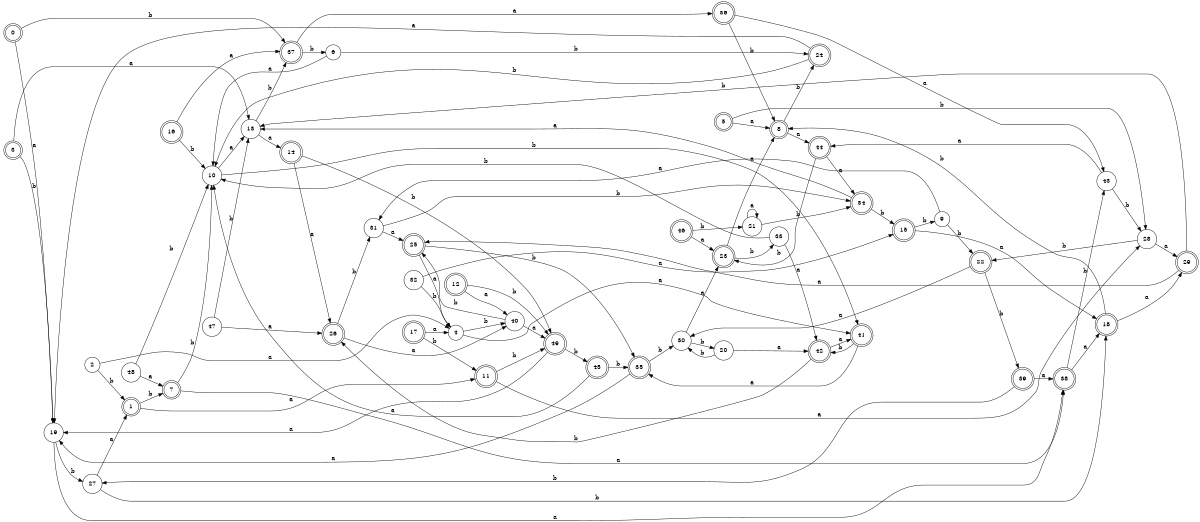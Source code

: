 digraph n40_1 {
__start0 [label="" shape="none"];

rankdir=LR;
size="8,5";

s0 [style="rounded,filled", color="black", fillcolor="white" shape="doublecircle", label="0"];
s1 [style="rounded,filled", color="black", fillcolor="white" shape="doublecircle", label="1"];
s2 [style="filled", color="black", fillcolor="white" shape="circle", label="2"];
s3 [style="rounded,filled", color="black", fillcolor="white" shape="doublecircle", label="3"];
s4 [style="filled", color="black", fillcolor="white" shape="circle", label="4"];
s5 [style="rounded,filled", color="black", fillcolor="white" shape="doublecircle", label="5"];
s6 [style="filled", color="black", fillcolor="white" shape="circle", label="6"];
s7 [style="rounded,filled", color="black", fillcolor="white" shape="doublecircle", label="7"];
s8 [style="rounded,filled", color="black", fillcolor="white" shape="doublecircle", label="8"];
s9 [style="filled", color="black", fillcolor="white" shape="circle", label="9"];
s10 [style="filled", color="black", fillcolor="white" shape="circle", label="10"];
s11 [style="rounded,filled", color="black", fillcolor="white" shape="doublecircle", label="11"];
s12 [style="rounded,filled", color="black", fillcolor="white" shape="doublecircle", label="12"];
s13 [style="filled", color="black", fillcolor="white" shape="circle", label="13"];
s14 [style="rounded,filled", color="black", fillcolor="white" shape="doublecircle", label="14"];
s15 [style="rounded,filled", color="black", fillcolor="white" shape="doublecircle", label="15"];
s16 [style="rounded,filled", color="black", fillcolor="white" shape="doublecircle", label="16"];
s17 [style="rounded,filled", color="black", fillcolor="white" shape="doublecircle", label="17"];
s18 [style="rounded,filled", color="black", fillcolor="white" shape="doublecircle", label="18"];
s19 [style="filled", color="black", fillcolor="white" shape="circle", label="19"];
s20 [style="filled", color="black", fillcolor="white" shape="circle", label="20"];
s21 [style="filled", color="black", fillcolor="white" shape="circle", label="21"];
s22 [style="rounded,filled", color="black", fillcolor="white" shape="doublecircle", label="22"];
s23 [style="rounded,filled", color="black", fillcolor="white" shape="doublecircle", label="23"];
s24 [style="rounded,filled", color="black", fillcolor="white" shape="doublecircle", label="24"];
s25 [style="rounded,filled", color="black", fillcolor="white" shape="doublecircle", label="25"];
s26 [style="rounded,filled", color="black", fillcolor="white" shape="doublecircle", label="26"];
s27 [style="filled", color="black", fillcolor="white" shape="circle", label="27"];
s28 [style="filled", color="black", fillcolor="white" shape="circle", label="28"];
s29 [style="rounded,filled", color="black", fillcolor="white" shape="doublecircle", label="29"];
s30 [style="filled", color="black", fillcolor="white" shape="circle", label="30"];
s31 [style="filled", color="black", fillcolor="white" shape="circle", label="31"];
s32 [style="filled", color="black", fillcolor="white" shape="circle", label="32"];
s33 [style="filled", color="black", fillcolor="white" shape="circle", label="33"];
s34 [style="rounded,filled", color="black", fillcolor="white" shape="doublecircle", label="34"];
s35 [style="rounded,filled", color="black", fillcolor="white" shape="doublecircle", label="35"];
s36 [style="rounded,filled", color="black", fillcolor="white" shape="doublecircle", label="36"];
s37 [style="rounded,filled", color="black", fillcolor="white" shape="doublecircle", label="37"];
s38 [style="rounded,filled", color="black", fillcolor="white" shape="doublecircle", label="38"];
s39 [style="rounded,filled", color="black", fillcolor="white" shape="doublecircle", label="39"];
s40 [style="filled", color="black", fillcolor="white" shape="circle", label="40"];
s41 [style="rounded,filled", color="black", fillcolor="white" shape="doublecircle", label="41"];
s42 [style="rounded,filled", color="black", fillcolor="white" shape="doublecircle", label="42"];
s43 [style="filled", color="black", fillcolor="white" shape="circle", label="43"];
s44 [style="rounded,filled", color="black", fillcolor="white" shape="doublecircle", label="44"];
s45 [style="rounded,filled", color="black", fillcolor="white" shape="doublecircle", label="45"];
s46 [style="rounded,filled", color="black", fillcolor="white" shape="doublecircle", label="46"];
s47 [style="filled", color="black", fillcolor="white" shape="circle", label="47"];
s48 [style="filled", color="black", fillcolor="white" shape="circle", label="48"];
s49 [style="rounded,filled", color="black", fillcolor="white" shape="doublecircle", label="49"];
s0 -> s19 [label="a"];
s0 -> s37 [label="b"];
s1 -> s11 [label="a"];
s1 -> s7 [label="b"];
s2 -> s4 [label="a"];
s2 -> s1 [label="b"];
s3 -> s13 [label="a"];
s3 -> s19 [label="b"];
s4 -> s41 [label="a"];
s4 -> s40 [label="b"];
s5 -> s8 [label="a"];
s5 -> s28 [label="b"];
s6 -> s10 [label="a"];
s6 -> s24 [label="b"];
s7 -> s38 [label="a"];
s7 -> s10 [label="b"];
s8 -> s44 [label="a"];
s8 -> s24 [label="b"];
s9 -> s31 [label="a"];
s9 -> s22 [label="b"];
s10 -> s13 [label="a"];
s10 -> s41 [label="b"];
s11 -> s28 [label="a"];
s11 -> s49 [label="b"];
s12 -> s40 [label="a"];
s12 -> s49 [label="b"];
s13 -> s14 [label="a"];
s13 -> s37 [label="b"];
s14 -> s26 [label="a"];
s14 -> s49 [label="b"];
s15 -> s18 [label="a"];
s15 -> s9 [label="b"];
s16 -> s37 [label="a"];
s16 -> s10 [label="b"];
s17 -> s4 [label="a"];
s17 -> s11 [label="b"];
s18 -> s29 [label="a"];
s18 -> s8 [label="b"];
s19 -> s38 [label="a"];
s19 -> s27 [label="b"];
s20 -> s42 [label="a"];
s20 -> s30 [label="b"];
s21 -> s21 [label="a"];
s21 -> s34 [label="b"];
s22 -> s30 [label="a"];
s22 -> s39 [label="b"];
s23 -> s8 [label="a"];
s23 -> s33 [label="b"];
s24 -> s19 [label="a"];
s24 -> s10 [label="b"];
s25 -> s4 [label="a"];
s25 -> s35 [label="b"];
s26 -> s40 [label="a"];
s26 -> s31 [label="b"];
s27 -> s1 [label="a"];
s27 -> s18 [label="b"];
s28 -> s29 [label="a"];
s28 -> s22 [label="b"];
s29 -> s25 [label="a"];
s29 -> s13 [label="b"];
s30 -> s23 [label="a"];
s30 -> s20 [label="b"];
s31 -> s25 [label="a"];
s31 -> s34 [label="b"];
s32 -> s15 [label="a"];
s32 -> s4 [label="b"];
s33 -> s42 [label="a"];
s33 -> s10 [label="b"];
s34 -> s13 [label="a"];
s34 -> s15 [label="b"];
s35 -> s19 [label="a"];
s35 -> s30 [label="b"];
s36 -> s43 [label="a"];
s36 -> s8 [label="b"];
s37 -> s36 [label="a"];
s37 -> s6 [label="b"];
s38 -> s18 [label="a"];
s38 -> s43 [label="b"];
s39 -> s38 [label="a"];
s39 -> s27 [label="b"];
s40 -> s49 [label="a"];
s40 -> s25 [label="b"];
s41 -> s35 [label="a"];
s41 -> s42 [label="b"];
s42 -> s41 [label="a"];
s42 -> s26 [label="b"];
s43 -> s44 [label="a"];
s43 -> s28 [label="b"];
s44 -> s34 [label="a"];
s44 -> s23 [label="b"];
s45 -> s10 [label="a"];
s45 -> s35 [label="b"];
s46 -> s23 [label="a"];
s46 -> s21 [label="b"];
s47 -> s26 [label="a"];
s47 -> s13 [label="b"];
s48 -> s7 [label="a"];
s48 -> s10 [label="b"];
s49 -> s19 [label="a"];
s49 -> s45 [label="b"];

}